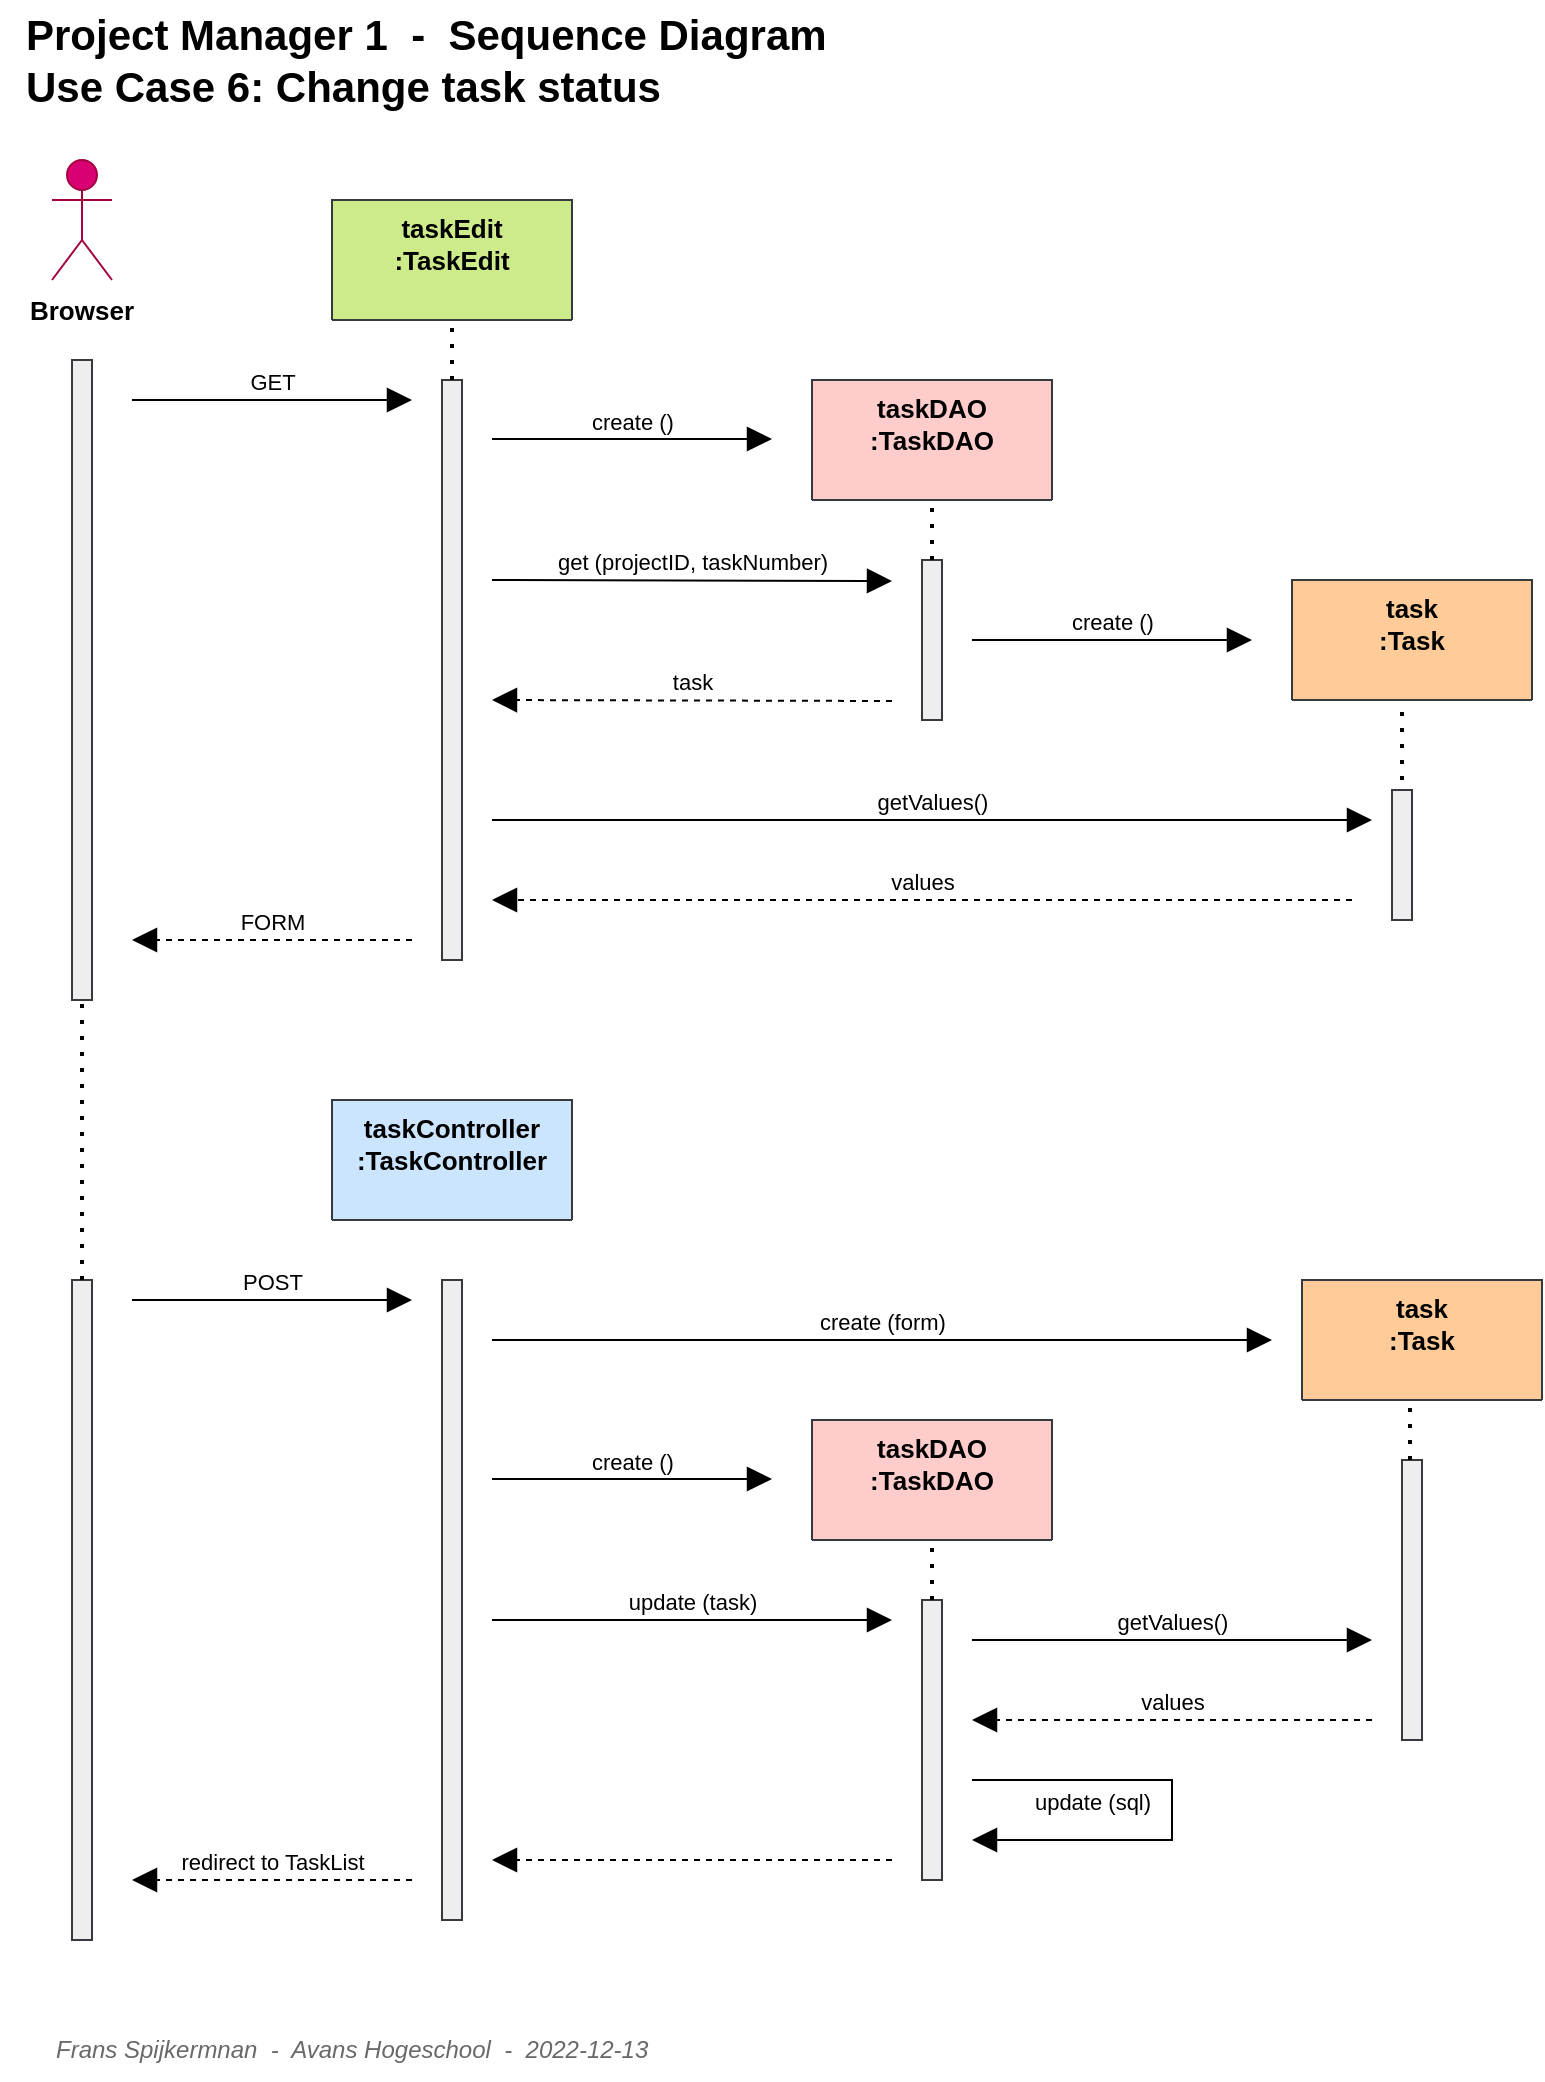 <mxfile version="20.6.2" type="device"><diagram id="C5RBs43oDa-KdzZeNtuy" name="Page-1"><mxGraphModel dx="2678" dy="4325" grid="1" gridSize="10" guides="1" tooltips="1" connect="1" arrows="1" fold="1" page="1" pageScale="1" pageWidth="827" pageHeight="1169" math="0" shadow="0"><root><mxCell id="WIyWlLk6GJQsqaUBKTNV-0"/><mxCell id="WIyWlLk6GJQsqaUBKTNV-1" parent="WIyWlLk6GJQsqaUBKTNV-0"/><mxCell id="E7oqF2Y1Bg3r5n-uWhPA-97" value="taskEdit&#10;:TaskEdit" style="swimlane;fontStyle=1;align=center;verticalAlign=top;childLayout=stackLayout;horizontal=1;startSize=60;horizontalStack=0;resizeParent=1;resizeLast=0;collapsible=1;marginBottom=0;rounded=0;shadow=0;strokeWidth=1;fillColor=#cdeb8b;strokeColor=#36393d;fontSize=13;" parent="WIyWlLk6GJQsqaUBKTNV-1" vertex="1"><mxGeometry x="-1475" y="-3380" width="120" height="60" as="geometry"><mxRectangle x="230" y="140" width="160" height="26" as="alternateBounds"/></mxGeometry></mxCell><mxCell id="E7oqF2Y1Bg3r5n-uWhPA-108" value="taskDAO&#10;:TaskDAO" style="swimlane;fontStyle=1;align=center;verticalAlign=top;childLayout=stackLayout;horizontal=1;startSize=60;horizontalStack=0;resizeParent=1;resizeLast=0;collapsible=1;marginBottom=0;rounded=0;shadow=0;strokeWidth=1;fillColor=#ffcccc;strokeColor=#36393d;fontSize=13;" parent="WIyWlLk6GJQsqaUBKTNV-1" vertex="1"><mxGeometry x="-1235" y="-3290" width="120" height="60" as="geometry"><mxRectangle x="230" y="140" width="160" height="26" as="alternateBounds"/></mxGeometry></mxCell><mxCell id="E7oqF2Y1Bg3r5n-uWhPA-119" value="task&#10;:Task" style="swimlane;fontStyle=1;align=center;verticalAlign=top;childLayout=stackLayout;horizontal=1;startSize=60;horizontalStack=0;resizeParent=1;resizeLast=0;collapsible=1;marginBottom=0;rounded=0;shadow=0;strokeWidth=1;fillColor=#ffcc99;strokeColor=#36393d;fontSize=13;" parent="WIyWlLk6GJQsqaUBKTNV-1" vertex="1"><mxGeometry x="-995" y="-3190" width="120" height="60" as="geometry"><mxRectangle x="230" y="140" width="160" height="26" as="alternateBounds"/></mxGeometry></mxCell><mxCell id="t_EYv7iy1hWX2MRVvRUI-3" value="User (Browser)" style="shape=umlActor;verticalLabelPosition=bottom;verticalAlign=top;html=1;fillColor=#d80073;fontColor=#ffffff;strokeColor=#A50040;" parent="WIyWlLk6GJQsqaUBKTNV-1" vertex="1"><mxGeometry x="-1615" y="-3400" width="30" height="60" as="geometry"/></mxCell><mxCell id="t_EYv7iy1hWX2MRVvRUI-4" value="" style="html=1;points=[];perimeter=orthogonalPerimeter;fillColor=#eeeeee;strokeColor=#36393d;" parent="WIyWlLk6GJQsqaUBKTNV-1" vertex="1"><mxGeometry x="-1605" y="-3300" width="10" height="320" as="geometry"/></mxCell><mxCell id="t_EYv7iy1hWX2MRVvRUI-6" value="" style="html=1;points=[];perimeter=orthogonalPerimeter;fillColor=#eeeeee;strokeColor=#36393d;" parent="WIyWlLk6GJQsqaUBKTNV-1" vertex="1"><mxGeometry x="-1420" y="-3290" width="10" height="290" as="geometry"/></mxCell><mxCell id="t_EYv7iy1hWX2MRVvRUI-7" value="GET" style="html=1;verticalAlign=bottom;endArrow=block;rounded=0;endSize=10;" parent="WIyWlLk6GJQsqaUBKTNV-1" edge="1"><mxGeometry width="80" relative="1" as="geometry"><mxPoint x="-1575" y="-3280" as="sourcePoint"/><mxPoint x="-1435" y="-3280" as="targetPoint"/></mxGeometry></mxCell><mxCell id="t_EYv7iy1hWX2MRVvRUI-8" value="FORM" style="html=1;verticalAlign=bottom;endArrow=block;rounded=0;endSize=10;dashed=1;" parent="WIyWlLk6GJQsqaUBKTNV-1" edge="1"><mxGeometry width="80" relative="1" as="geometry"><mxPoint x="-1435" y="-3010" as="sourcePoint"/><mxPoint x="-1575" y="-3010" as="targetPoint"/></mxGeometry></mxCell><mxCell id="t_EYv7iy1hWX2MRVvRUI-9" value="create ()" style="html=1;verticalAlign=bottom;endArrow=block;rounded=0;endSize=10;" parent="WIyWlLk6GJQsqaUBKTNV-1" edge="1"><mxGeometry width="80" relative="1" as="geometry"><mxPoint x="-1395" y="-3260.5" as="sourcePoint"/><mxPoint x="-1255" y="-3260.5" as="targetPoint"/></mxGeometry></mxCell><mxCell id="t_EYv7iy1hWX2MRVvRUI-10" value="" style="html=1;points=[];perimeter=orthogonalPerimeter;fillColor=#eeeeee;strokeColor=#36393d;" parent="WIyWlLk6GJQsqaUBKTNV-1" vertex="1"><mxGeometry x="-1180" y="-3200" width="10" height="80" as="geometry"/></mxCell><mxCell id="t_EYv7iy1hWX2MRVvRUI-11" value="get (projectID, taskNumber)" style="html=1;verticalAlign=bottom;endArrow=block;rounded=0;endSize=10;" parent="WIyWlLk6GJQsqaUBKTNV-1" edge="1"><mxGeometry width="80" relative="1" as="geometry"><mxPoint x="-1395" y="-3190" as="sourcePoint"/><mxPoint x="-1195" y="-3189.5" as="targetPoint"/></mxGeometry></mxCell><mxCell id="t_EYv7iy1hWX2MRVvRUI-12" value="task" style="html=1;verticalAlign=bottom;endArrow=block;rounded=0;endSize=10;dashed=1;" parent="WIyWlLk6GJQsqaUBKTNV-1" edge="1"><mxGeometry width="80" relative="1" as="geometry"><mxPoint x="-1195" y="-3129.5" as="sourcePoint"/><mxPoint x="-1395" y="-3130" as="targetPoint"/><mxPoint as="offset"/></mxGeometry></mxCell><mxCell id="t_EYv7iy1hWX2MRVvRUI-13" value="create ()" style="html=1;verticalAlign=bottom;endArrow=block;rounded=0;endSize=10;" parent="WIyWlLk6GJQsqaUBKTNV-1" edge="1"><mxGeometry width="80" relative="1" as="geometry"><mxPoint x="-1155" y="-3160" as="sourcePoint"/><mxPoint x="-1015" y="-3160" as="targetPoint"/></mxGeometry></mxCell><mxCell id="t_EYv7iy1hWX2MRVvRUI-16" value="&lt;font style=&quot;font-size: 13px;&quot;&gt;Browser&lt;/font&gt;" style="text;html=1;strokeColor=none;fillColor=none;align=center;verticalAlign=middle;whiteSpace=wrap;rounded=0;fontStyle=1" parent="WIyWlLk6GJQsqaUBKTNV-1" vertex="1"><mxGeometry x="-1630" y="-3340" width="60" height="30" as="geometry"/></mxCell><mxCell id="t_EYv7iy1hWX2MRVvRUI-20" value="" style="endArrow=none;dashed=1;html=1;dashPattern=1 3;strokeWidth=2;rounded=0;entryX=0.5;entryY=1;entryDx=0;entryDy=0;" parent="WIyWlLk6GJQsqaUBKTNV-1" source="t_EYv7iy1hWX2MRVvRUI-10" target="E7oqF2Y1Bg3r5n-uWhPA-108" edge="1"><mxGeometry width="50" height="50" relative="1" as="geometry"><mxPoint x="-1045" y="-2980" as="sourcePoint"/><mxPoint x="-1045" y="-3020" as="targetPoint"/></mxGeometry></mxCell><mxCell id="t_EYv7iy1hWX2MRVvRUI-22" value="" style="endArrow=none;dashed=1;html=1;dashPattern=1 3;strokeWidth=2;rounded=0;entryX=0.5;entryY=1;entryDx=0;entryDy=0;" parent="WIyWlLk6GJQsqaUBKTNV-1" source="t_EYv7iy1hWX2MRVvRUI-6" target="E7oqF2Y1Bg3r5n-uWhPA-97" edge="1"><mxGeometry width="50" height="50" relative="1" as="geometry"><mxPoint x="-1045" y="-2980" as="sourcePoint"/><mxPoint x="-1045" y="-3020" as="targetPoint"/></mxGeometry></mxCell><mxCell id="t_EYv7iy1hWX2MRVvRUI-28" value="" style="endArrow=none;dashed=1;html=1;dashPattern=1 3;strokeWidth=2;rounded=0;entryX=0.5;entryY=1;entryDx=0;entryDy=0;" parent="WIyWlLk6GJQsqaUBKTNV-1" edge="1"><mxGeometry width="50" height="50" relative="1" as="geometry"><mxPoint x="-940" y="-3090" as="sourcePoint"/><mxPoint x="-940" y="-3130" as="targetPoint"/></mxGeometry></mxCell><mxCell id="t_EYv7iy1hWX2MRVvRUI-29" value="" style="html=1;points=[];perimeter=orthogonalPerimeter;fillColor=#eeeeee;strokeColor=#36393d;" parent="WIyWlLk6GJQsqaUBKTNV-1" vertex="1"><mxGeometry x="-945" y="-3085" width="10" height="65" as="geometry"/></mxCell><mxCell id="t_EYv7iy1hWX2MRVvRUI-31" value="getValues()" style="html=1;verticalAlign=bottom;endArrow=block;rounded=0;endSize=10;" parent="WIyWlLk6GJQsqaUBKTNV-1" edge="1"><mxGeometry width="80" relative="1" as="geometry"><mxPoint x="-1395" y="-3070" as="sourcePoint"/><mxPoint x="-955" y="-3070" as="targetPoint"/></mxGeometry></mxCell><mxCell id="t_EYv7iy1hWX2MRVvRUI-32" value="values" style="html=1;verticalAlign=bottom;endArrow=block;rounded=0;endSize=10;dashed=1;" parent="WIyWlLk6GJQsqaUBKTNV-1" edge="1"><mxGeometry width="80" relative="1" as="geometry"><mxPoint x="-965" y="-3030" as="sourcePoint"/><mxPoint x="-1395" y="-3030" as="targetPoint"/><mxPoint as="offset"/></mxGeometry></mxCell><mxCell id="t_EYv7iy1hWX2MRVvRUI-33" value="taskController&#10;:TaskController" style="swimlane;fontStyle=1;align=center;verticalAlign=top;childLayout=stackLayout;horizontal=1;startSize=60;horizontalStack=0;resizeParent=1;resizeLast=0;collapsible=1;marginBottom=0;rounded=0;shadow=0;strokeWidth=1;fillColor=#CCE5FF;strokeColor=#36393d;fontSize=13;" parent="WIyWlLk6GJQsqaUBKTNV-1" vertex="1"><mxGeometry x="-1475" y="-2930" width="120" height="60" as="geometry"><mxRectangle x="230" y="140" width="160" height="26" as="alternateBounds"/></mxGeometry></mxCell><mxCell id="t_EYv7iy1hWX2MRVvRUI-34" value="" style="html=1;points=[];perimeter=orthogonalPerimeter;fillColor=#eeeeee;strokeColor=#36393d;" parent="WIyWlLk6GJQsqaUBKTNV-1" vertex="1"><mxGeometry x="-1605" y="-2840" width="10" height="330" as="geometry"/></mxCell><mxCell id="t_EYv7iy1hWX2MRVvRUI-35" value="POST" style="html=1;verticalAlign=bottom;endArrow=block;rounded=0;endSize=10;" parent="WIyWlLk6GJQsqaUBKTNV-1" edge="1"><mxGeometry width="80" relative="1" as="geometry"><mxPoint x="-1575" y="-2830" as="sourcePoint"/><mxPoint x="-1435" y="-2830" as="targetPoint"/></mxGeometry></mxCell><mxCell id="t_EYv7iy1hWX2MRVvRUI-37" value="" style="html=1;points=[];perimeter=orthogonalPerimeter;fillColor=#eeeeee;strokeColor=#36393d;" parent="WIyWlLk6GJQsqaUBKTNV-1" vertex="1"><mxGeometry x="-1420" y="-2840" width="10" height="320" as="geometry"/></mxCell><mxCell id="t_EYv7iy1hWX2MRVvRUI-38" value="redirect to TaskList" style="html=1;verticalAlign=bottom;endArrow=block;rounded=0;endSize=10;dashed=1;" parent="WIyWlLk6GJQsqaUBKTNV-1" edge="1"><mxGeometry width="80" relative="1" as="geometry"><mxPoint x="-1435" y="-2540" as="sourcePoint"/><mxPoint x="-1575" y="-2540" as="targetPoint"/></mxGeometry></mxCell><mxCell id="t_EYv7iy1hWX2MRVvRUI-39" value="" style="endArrow=none;dashed=1;html=1;dashPattern=1 3;strokeWidth=2;rounded=0;" parent="WIyWlLk6GJQsqaUBKTNV-1" target="t_EYv7iy1hWX2MRVvRUI-4" edge="1"><mxGeometry width="50" height="50" relative="1" as="geometry"><mxPoint x="-1600" y="-2840" as="sourcePoint"/><mxPoint x="-1405" y="-3310" as="targetPoint"/></mxGeometry></mxCell><mxCell id="t_EYv7iy1hWX2MRVvRUI-40" value="task&#10;:Task" style="swimlane;fontStyle=1;align=center;verticalAlign=top;childLayout=stackLayout;horizontal=1;startSize=60;horizontalStack=0;resizeParent=1;resizeLast=0;collapsible=1;marginBottom=0;rounded=0;shadow=0;strokeWidth=1;fillColor=#ffcc99;strokeColor=#36393d;fontSize=13;" parent="WIyWlLk6GJQsqaUBKTNV-1" vertex="1"><mxGeometry x="-990" y="-2840" width="120" height="60" as="geometry"><mxRectangle x="230" y="140" width="160" height="26" as="alternateBounds"/></mxGeometry></mxCell><mxCell id="t_EYv7iy1hWX2MRVvRUI-41" value="create (form)" style="html=1;verticalAlign=bottom;endArrow=block;rounded=0;endSize=10;" parent="WIyWlLk6GJQsqaUBKTNV-1" edge="1"><mxGeometry width="80" relative="1" as="geometry"><mxPoint x="-1395" y="-2810" as="sourcePoint"/><mxPoint x="-1005" y="-2810" as="targetPoint"/></mxGeometry></mxCell><mxCell id="t_EYv7iy1hWX2MRVvRUI-42" value="" style="html=1;points=[];perimeter=orthogonalPerimeter;fillColor=#eeeeee;strokeColor=#36393d;" parent="WIyWlLk6GJQsqaUBKTNV-1" vertex="1"><mxGeometry x="-940" y="-2750" width="10" height="140" as="geometry"/></mxCell><mxCell id="t_EYv7iy1hWX2MRVvRUI-43" value="" style="endArrow=none;dashed=1;html=1;dashPattern=1 3;strokeWidth=2;rounded=0;" parent="WIyWlLk6GJQsqaUBKTNV-1" edge="1"><mxGeometry width="50" height="50" relative="1" as="geometry"><mxPoint x="-936" y="-2750" as="sourcePoint"/><mxPoint x="-936" y="-2780" as="targetPoint"/></mxGeometry></mxCell><mxCell id="t_EYv7iy1hWX2MRVvRUI-44" value="taskDAO&#10;:TaskDAO" style="swimlane;fontStyle=1;align=center;verticalAlign=top;childLayout=stackLayout;horizontal=1;startSize=60;horizontalStack=0;resizeParent=1;resizeLast=0;collapsible=1;marginBottom=0;rounded=0;shadow=0;strokeWidth=1;fillColor=#ffcccc;strokeColor=#36393d;fontSize=13;" parent="WIyWlLk6GJQsqaUBKTNV-1" vertex="1"><mxGeometry x="-1235" y="-2770" width="120" height="60" as="geometry"><mxRectangle x="230" y="140" width="160" height="26" as="alternateBounds"/></mxGeometry></mxCell><mxCell id="t_EYv7iy1hWX2MRVvRUI-45" value="create ()" style="html=1;verticalAlign=bottom;endArrow=block;rounded=0;endSize=10;" parent="WIyWlLk6GJQsqaUBKTNV-1" edge="1"><mxGeometry width="80" relative="1" as="geometry"><mxPoint x="-1395" y="-2740.5" as="sourcePoint"/><mxPoint x="-1255" y="-2740.5" as="targetPoint"/></mxGeometry></mxCell><mxCell id="t_EYv7iy1hWX2MRVvRUI-46" value="" style="html=1;points=[];perimeter=orthogonalPerimeter;fillColor=#eeeeee;strokeColor=#36393d;" parent="WIyWlLk6GJQsqaUBKTNV-1" vertex="1"><mxGeometry x="-1180" y="-2680" width="10" height="140" as="geometry"/></mxCell><mxCell id="t_EYv7iy1hWX2MRVvRUI-47" value="" style="endArrow=none;dashed=1;html=1;dashPattern=1 3;strokeWidth=2;rounded=0;entryX=0.5;entryY=1;entryDx=0;entryDy=0;" parent="WIyWlLk6GJQsqaUBKTNV-1" source="t_EYv7iy1hWX2MRVvRUI-46" edge="1"><mxGeometry width="50" height="50" relative="1" as="geometry"><mxPoint x="-1045" y="-2460" as="sourcePoint"/><mxPoint x="-1175" y="-2710" as="targetPoint"/></mxGeometry></mxCell><mxCell id="t_EYv7iy1hWX2MRVvRUI-48" value="update (task)" style="html=1;verticalAlign=bottom;endArrow=block;rounded=0;endSize=10;" parent="WIyWlLk6GJQsqaUBKTNV-1" edge="1"><mxGeometry width="80" relative="1" as="geometry"><mxPoint x="-1395" y="-2670" as="sourcePoint"/><mxPoint x="-1195" y="-2670" as="targetPoint"/></mxGeometry></mxCell><mxCell id="t_EYv7iy1hWX2MRVvRUI-53" value="getValues()" style="html=1;verticalAlign=bottom;endArrow=block;rounded=0;endSize=10;" parent="WIyWlLk6GJQsqaUBKTNV-1" edge="1"><mxGeometry width="80" relative="1" as="geometry"><mxPoint x="-1155" y="-2660" as="sourcePoint"/><mxPoint x="-955" y="-2660" as="targetPoint"/></mxGeometry></mxCell><mxCell id="t_EYv7iy1hWX2MRVvRUI-54" value="values" style="html=1;verticalAlign=bottom;endArrow=block;rounded=0;endSize=10;dashed=1;" parent="WIyWlLk6GJQsqaUBKTNV-1" edge="1"><mxGeometry width="80" relative="1" as="geometry"><mxPoint x="-955" y="-2620" as="sourcePoint"/><mxPoint x="-1155" y="-2620" as="targetPoint"/><mxPoint as="offset"/></mxGeometry></mxCell><mxCell id="t_EYv7iy1hWX2MRVvRUI-55" value="update (sql)" style="html=1;verticalAlign=bottom;endArrow=block;rounded=0;endSize=10;" parent="WIyWlLk6GJQsqaUBKTNV-1" edge="1"><mxGeometry x="0.478" y="-10" width="80" relative="1" as="geometry"><mxPoint x="-1155" y="-2590" as="sourcePoint"/><mxPoint x="-1155" y="-2560" as="targetPoint"/><Array as="points"><mxPoint x="-1055" y="-2590"/><mxPoint x="-1055" y="-2560"/></Array><mxPoint as="offset"/></mxGeometry></mxCell><mxCell id="t_EYv7iy1hWX2MRVvRUI-56" value="" style="html=1;verticalAlign=bottom;endArrow=block;rounded=0;endSize=10;dashed=1;" parent="WIyWlLk6GJQsqaUBKTNV-1" edge="1"><mxGeometry y="-10" width="80" relative="1" as="geometry"><mxPoint x="-1195" y="-2550" as="sourcePoint"/><mxPoint x="-1395" y="-2550" as="targetPoint"/><mxPoint as="offset"/></mxGeometry></mxCell><mxCell id="y4KG9S0R6NUWgRdyfyqP-0" value="Project Manager 1&amp;nbsp; -&amp;nbsp; Sequence Diagram&lt;br&gt;Use Case 6: Change task status" style="text;html=1;align=left;verticalAlign=middle;resizable=0;points=[];autosize=1;strokeColor=none;fillColor=none;fontSize=21;fontStyle=1" vertex="1" parent="WIyWlLk6GJQsqaUBKTNV-1"><mxGeometry x="-1630" y="-3480" width="420" height="60" as="geometry"/></mxCell><mxCell id="y4KG9S0R6NUWgRdyfyqP-1" value="Frans Spijkermnan&amp;nbsp; -&amp;nbsp; Avans Hogeschool&amp;nbsp; -&amp;nbsp; 2022-12-13" style="text;html=1;align=left;verticalAlign=middle;resizable=0;points=[];autosize=1;fontSize=12;fontStyle=2;labelBackgroundColor=none;fontColor=#696969;" vertex="1" parent="WIyWlLk6GJQsqaUBKTNV-1"><mxGeometry x="-1615" y="-2470" width="320" height="30" as="geometry"/></mxCell></root></mxGraphModel></diagram></mxfile>
